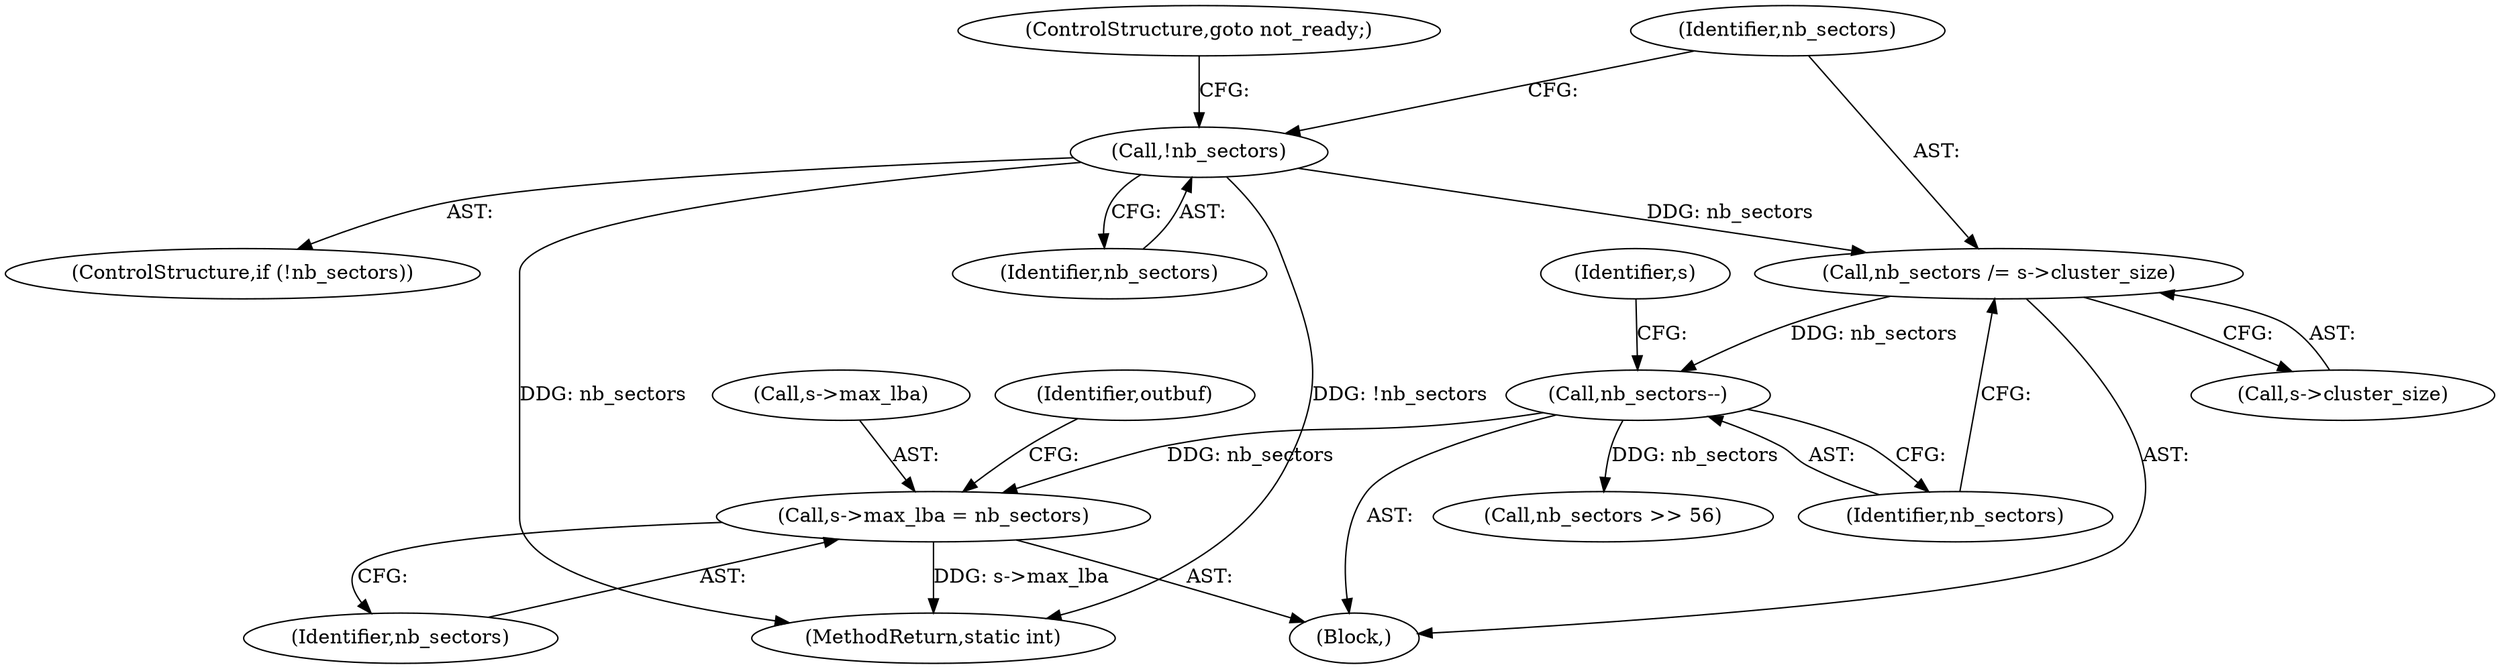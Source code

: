 digraph "0_qemu_7285477ab11831b1cf56e45878a89170dd06d9b9@pointer" {
"1000487" [label="(Call,s->max_lba = nb_sectors)"];
"1000485" [label="(Call,nb_sectors--)"];
"1000480" [label="(Call,nb_sectors /= s->cluster_size)"];
"1000477" [label="(Call,!nb_sectors)"];
"1000487" [label="(Call,s->max_lba = nb_sectors)"];
"1000478" [label="(Identifier,nb_sectors)"];
"1000488" [label="(Call,s->max_lba)"];
"1000682" [label="(MethodReturn,static int)"];
"1000491" [label="(Identifier,nb_sectors)"];
"1000482" [label="(Call,s->cluster_size)"];
"1000477" [label="(Call,!nb_sectors)"];
"1000486" [label="(Identifier,nb_sectors)"];
"1000476" [label="(ControlStructure,if (!nb_sectors))"];
"1000481" [label="(Identifier,nb_sectors)"];
"1000494" [label="(Identifier,outbuf)"];
"1000489" [label="(Identifier,s)"];
"1000485" [label="(Call,nb_sectors--)"];
"1000459" [label="(Block,)"];
"1000497" [label="(Call,nb_sectors >> 56)"];
"1000480" [label="(Call,nb_sectors /= s->cluster_size)"];
"1000479" [label="(ControlStructure,goto not_ready;)"];
"1000487" -> "1000459"  [label="AST: "];
"1000487" -> "1000491"  [label="CFG: "];
"1000488" -> "1000487"  [label="AST: "];
"1000491" -> "1000487"  [label="AST: "];
"1000494" -> "1000487"  [label="CFG: "];
"1000487" -> "1000682"  [label="DDG: s->max_lba"];
"1000485" -> "1000487"  [label="DDG: nb_sectors"];
"1000485" -> "1000459"  [label="AST: "];
"1000485" -> "1000486"  [label="CFG: "];
"1000486" -> "1000485"  [label="AST: "];
"1000489" -> "1000485"  [label="CFG: "];
"1000480" -> "1000485"  [label="DDG: nb_sectors"];
"1000485" -> "1000497"  [label="DDG: nb_sectors"];
"1000480" -> "1000459"  [label="AST: "];
"1000480" -> "1000482"  [label="CFG: "];
"1000481" -> "1000480"  [label="AST: "];
"1000482" -> "1000480"  [label="AST: "];
"1000486" -> "1000480"  [label="CFG: "];
"1000477" -> "1000480"  [label="DDG: nb_sectors"];
"1000477" -> "1000476"  [label="AST: "];
"1000477" -> "1000478"  [label="CFG: "];
"1000478" -> "1000477"  [label="AST: "];
"1000479" -> "1000477"  [label="CFG: "];
"1000481" -> "1000477"  [label="CFG: "];
"1000477" -> "1000682"  [label="DDG: !nb_sectors"];
"1000477" -> "1000682"  [label="DDG: nb_sectors"];
}

